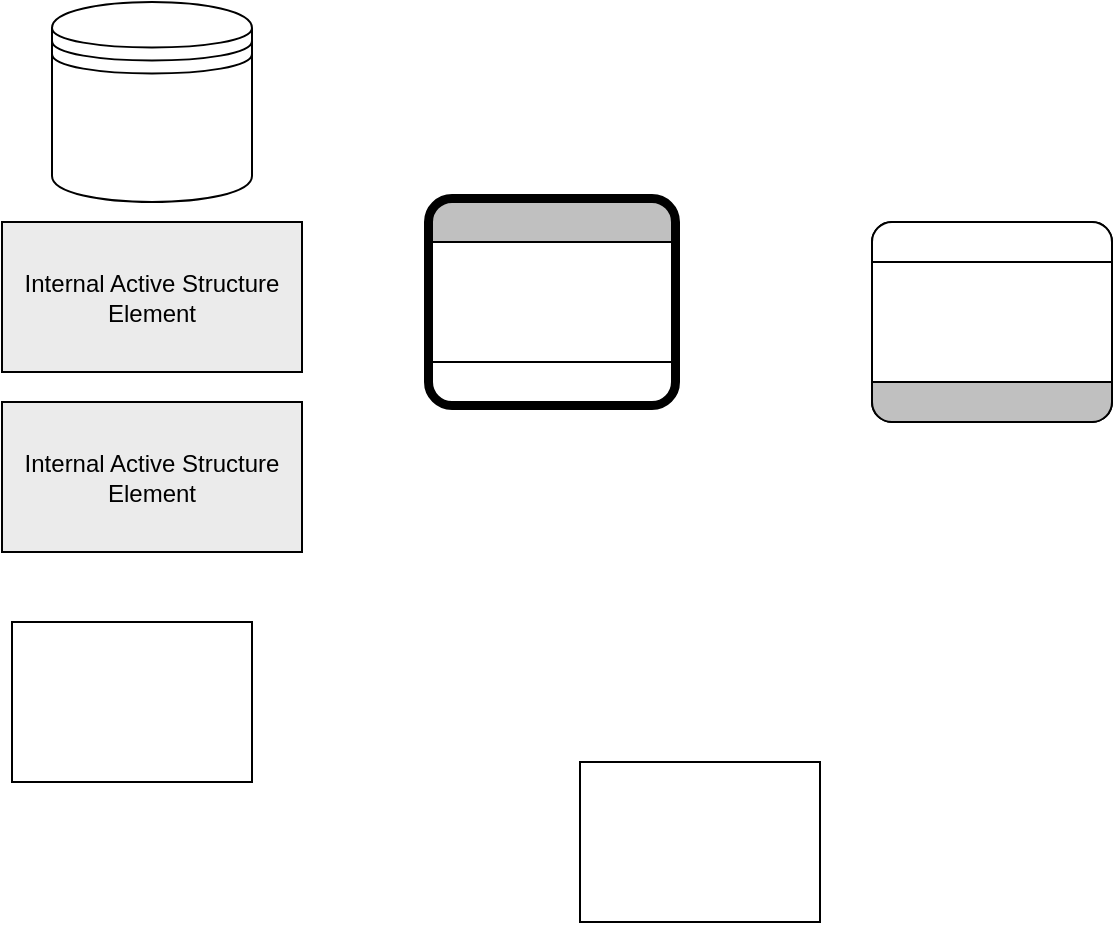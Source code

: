 <mxfile version="26.2.14">
  <diagram name="第 1 页" id="_zNGr6LoNDZ-EelbqwkR">
    <mxGraphModel dx="1221" dy="1103" grid="1" gridSize="10" guides="1" tooltips="1" connect="1" arrows="1" fold="1" page="1" pageScale="1" pageWidth="827" pageHeight="1169" math="0" shadow="0">
      <root>
        <mxCell id="0" />
        <mxCell id="1" parent="0" />
        <mxCell id="x9U1jVnIfnY6zVNZwdzU-3" value="Internal Active Structure Element" style="html=1;outlineConnect=0;whiteSpace=wrap;fillColor=#EBEBEB;shape=mxgraph.archimate3.application;appType=generic;archiType=square;" parent="1" vertex="1">
          <mxGeometry x="65" y="220" width="150" height="75" as="geometry" />
        </mxCell>
        <mxCell id="CMDXRM7V48VoU47ecRLq-4" value="Internal Active Structure Element" style="html=1;outlineConnect=0;whiteSpace=wrap;fillColor=#EBEBEB;shape=mxgraph.archimate3.application;appType=generic;archiType=square;" vertex="1" parent="1">
          <mxGeometry x="65" y="130" width="150" height="75" as="geometry" />
        </mxCell>
        <mxCell id="CMDXRM7V48VoU47ecRLq-6" value="" style="shape=datastore;html=1;labelPosition=center;verticalLabelPosition=bottom;align=center;verticalAlign=top;" vertex="1" parent="1">
          <mxGeometry x="90" y="20" width="100" height="100" as="geometry" />
        </mxCell>
        <mxCell id="CMDXRM7V48VoU47ecRLq-7" value="" style="rounded=1;whiteSpace=wrap;html=1;container=1;collapsible=0;absoluteArcSize=1;arcSize=20;childLayout=stackLayout;horizontal=1;horizontalStack=0;resizeParent=1;resizeParentMax=0;resizeLast=0;strokeWidth=8;" vertex="1" parent="1">
          <mxGeometry x="280" y="120" width="120" height="100" as="geometry" />
        </mxCell>
        <mxCell id="CMDXRM7V48VoU47ecRLq-8" value="" style="whiteSpace=wrap;connectable=0;html=1;shape=mxgraph.basic.rect;size=10;rectStyle=rounded;bottomRightStyle=square;bottomLeftStyle=square;fillColor=#C0C0C0;part=1;" vertex="1" parent="CMDXRM7V48VoU47ecRLq-7">
          <mxGeometry width="120" height="20" as="geometry" />
        </mxCell>
        <mxCell id="CMDXRM7V48VoU47ecRLq-9" value="" style="shape=mxgraph.bpmn.task2;arcSize=0;part=1;taskMarker=abstract;connectable=0;whiteSpace=wrap;html=1;" vertex="1" parent="CMDXRM7V48VoU47ecRLq-7">
          <mxGeometry y="20" width="120" height="60" as="geometry" />
        </mxCell>
        <mxCell id="CMDXRM7V48VoU47ecRLq-10" value="" style="whiteSpace=wrap;connectable=0;html=1;shape=mxgraph.basic.rect;size=10;rectStyle=rounded;topRightStyle=square;topLeftStyle=square;part=1;" vertex="1" parent="CMDXRM7V48VoU47ecRLq-7">
          <mxGeometry y="80" width="120" height="20" as="geometry" />
        </mxCell>
        <mxCell id="CMDXRM7V48VoU47ecRLq-11" value="" style="rounded=1;whiteSpace=wrap;html=1;container=1;collapsible=0;absoluteArcSize=1;arcSize=20;childLayout=stackLayout;horizontal=1;horizontalStack=0;resizeParent=1;resizeParentMax=0;resizeLast=0;" vertex="1" parent="1">
          <mxGeometry x="500" y="130" width="120" height="100" as="geometry" />
        </mxCell>
        <mxCell id="CMDXRM7V48VoU47ecRLq-12" value="" style="whiteSpace=wrap;connectable=0;html=1;shape=mxgraph.basic.rect;size=10;rectStyle=rounded;bottomRightStyle=square;bottomLeftStyle=square;part=1;" vertex="1" parent="CMDXRM7V48VoU47ecRLq-11">
          <mxGeometry width="120" height="20" as="geometry" />
        </mxCell>
        <mxCell id="CMDXRM7V48VoU47ecRLq-13" value="" style="shape=mxgraph.bpmn.task2;arcSize=0;taskMarker=abstract;part=1;isLoopSub=1;isLoopMultiParallel=1;connectable=0;whiteSpace=wrap;html=1;" vertex="1" parent="CMDXRM7V48VoU47ecRLq-11">
          <mxGeometry y="20" width="120" height="60" as="geometry" />
        </mxCell>
        <mxCell id="CMDXRM7V48VoU47ecRLq-14" value="" style="whiteSpace=wrap;connectable=0;html=1;shape=mxgraph.basic.rect;size=10;rectStyle=rounded;topRightStyle=square;topLeftStyle=square;fillColor=#C0C0C0;part=1;" vertex="1" parent="CMDXRM7V48VoU47ecRLq-11">
          <mxGeometry y="80" width="120" height="20" as="geometry" />
        </mxCell>
        <mxCell id="CMDXRM7V48VoU47ecRLq-15" value="" style="points=[[0.25,0,0],[0.5,0,0],[0.75,0,0],[1,0.25,0],[1,0.5,0],[1,0.75,0],[0.75,1,0],[0.5,1,0],[0.25,1,0],[0,0.75,0],[0,0.5,0],[0,0.25,0]];shape=mxgraph.bpmn.task2;whiteSpace=wrap;rectStyle=rounded;size=10;html=1;container=1;expand=0;collapsible=0;bpmnShapeType=call;taskMarker=businessRule;" vertex="1" parent="1">
          <mxGeometry x="70" y="330" width="120" height="80" as="geometry" />
        </mxCell>
        <mxCell id="CMDXRM7V48VoU47ecRLq-16" value="" style="points=[[0.25,0,0],[0.5,0,0],[0.75,0,0],[1,0.25,0],[1,0.5,0],[1,0.75,0],[0.75,1,0],[0.5,1,0],[0.25,1,0],[0,0.75,0],[0,0.5,0],[0,0.25,0]];shape=mxgraph.bpmn.task2;whiteSpace=wrap;rectStyle=rounded;size=10;html=1;container=1;expand=0;collapsible=0;taskMarker=abstract;bpmnShapeType=transaction;" vertex="1" parent="1">
          <mxGeometry x="354" y="400" width="120" height="80" as="geometry" />
        </mxCell>
      </root>
    </mxGraphModel>
  </diagram>
</mxfile>
